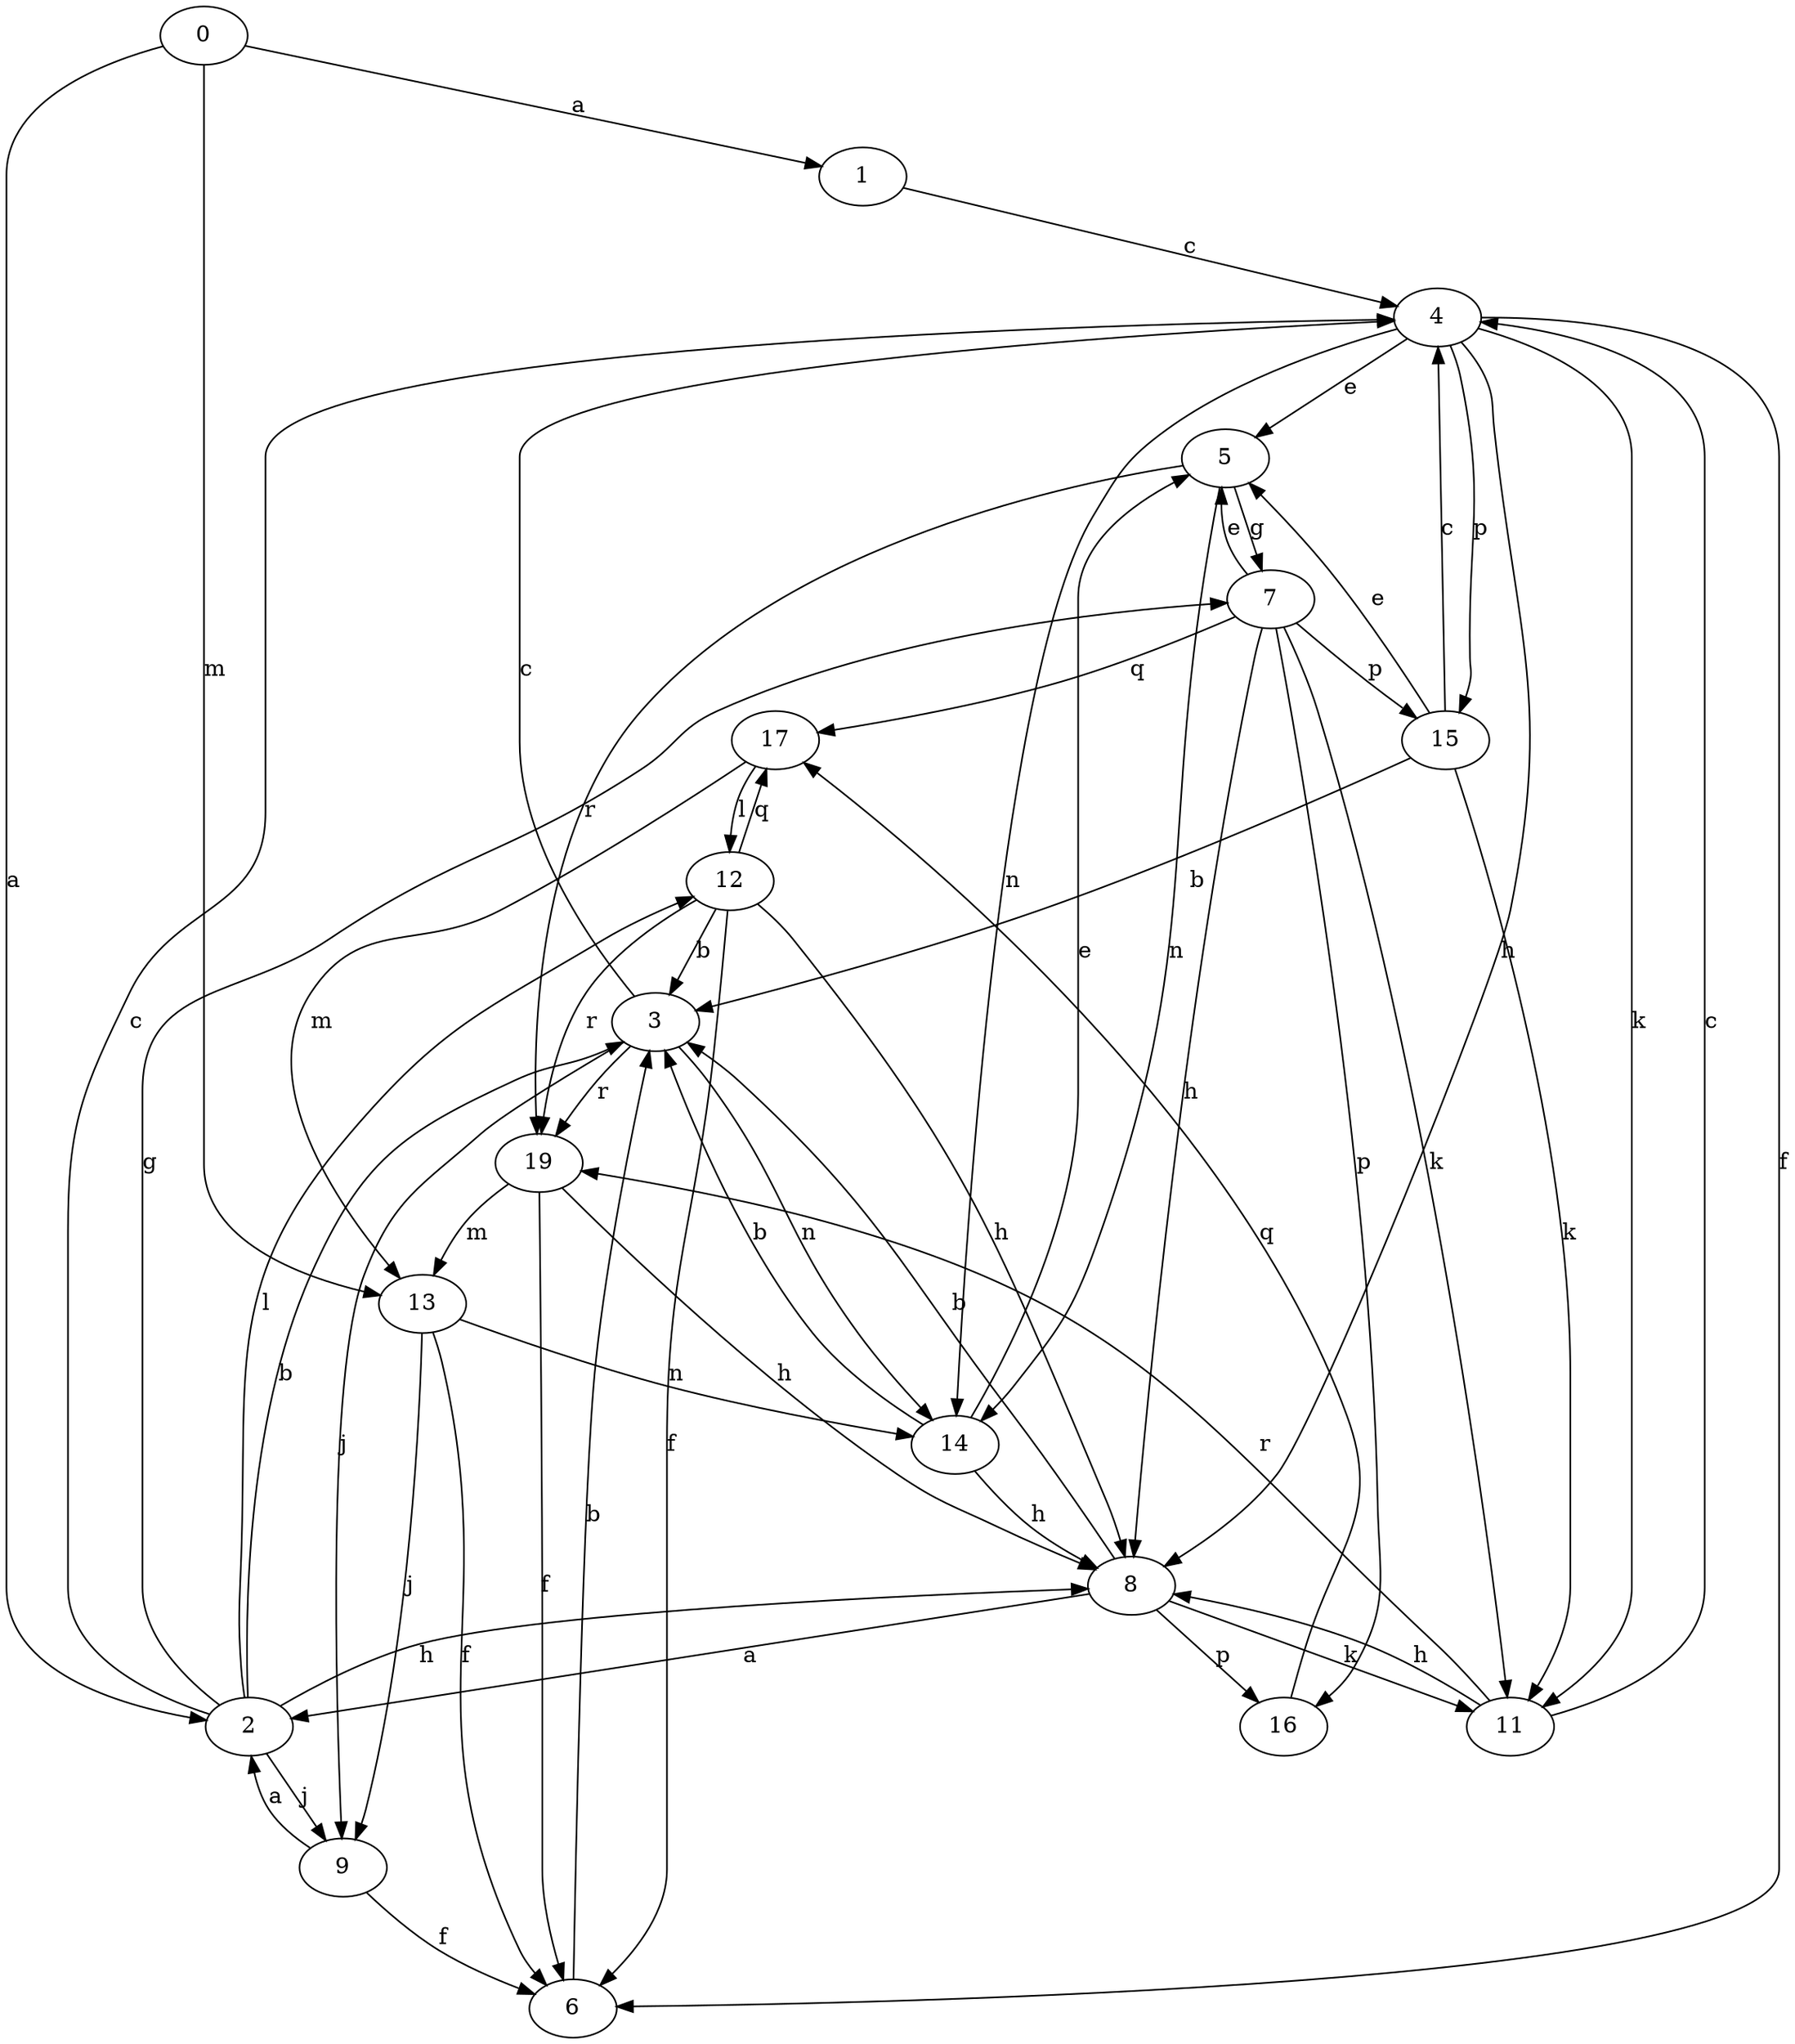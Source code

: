strict digraph  {
1;
2;
3;
4;
5;
6;
7;
8;
9;
11;
12;
13;
14;
0;
15;
16;
17;
19;
1 -> 4  [label=c];
2 -> 3  [label=b];
2 -> 4  [label=c];
2 -> 7  [label=g];
2 -> 8  [label=h];
2 -> 9  [label=j];
2 -> 12  [label=l];
3 -> 4  [label=c];
3 -> 9  [label=j];
3 -> 14  [label=n];
3 -> 19  [label=r];
4 -> 5  [label=e];
4 -> 6  [label=f];
4 -> 8  [label=h];
4 -> 11  [label=k];
4 -> 14  [label=n];
4 -> 15  [label=p];
5 -> 7  [label=g];
5 -> 14  [label=n];
5 -> 19  [label=r];
6 -> 3  [label=b];
7 -> 5  [label=e];
7 -> 8  [label=h];
7 -> 11  [label=k];
7 -> 15  [label=p];
7 -> 16  [label=p];
7 -> 17  [label=q];
8 -> 2  [label=a];
8 -> 3  [label=b];
8 -> 11  [label=k];
8 -> 16  [label=p];
9 -> 2  [label=a];
9 -> 6  [label=f];
11 -> 4  [label=c];
11 -> 8  [label=h];
11 -> 19  [label=r];
12 -> 3  [label=b];
12 -> 6  [label=f];
12 -> 8  [label=h];
12 -> 17  [label=q];
12 -> 19  [label=r];
13 -> 6  [label=f];
13 -> 9  [label=j];
13 -> 14  [label=n];
14 -> 3  [label=b];
14 -> 5  [label=e];
14 -> 8  [label=h];
0 -> 1  [label=a];
0 -> 2  [label=a];
0 -> 13  [label=m];
15 -> 3  [label=b];
15 -> 4  [label=c];
15 -> 5  [label=e];
15 -> 11  [label=k];
16 -> 17  [label=q];
17 -> 12  [label=l];
17 -> 13  [label=m];
19 -> 6  [label=f];
19 -> 8  [label=h];
19 -> 13  [label=m];
}
